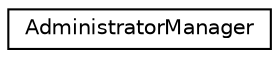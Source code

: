 digraph "Graphical Class Hierarchy"
{
  edge [fontname="Helvetica",fontsize="10",labelfontname="Helvetica",labelfontsize="10"];
  node [fontname="Helvetica",fontsize="10",shape=record];
  rankdir="LR";
  Node0 [label="AdministratorManager",height=0.2,width=0.4,color="black", fillcolor="white", style="filled",URL="$classAdministratorManager.html",tooltip="Represents the Administrator Manager. "];
}
